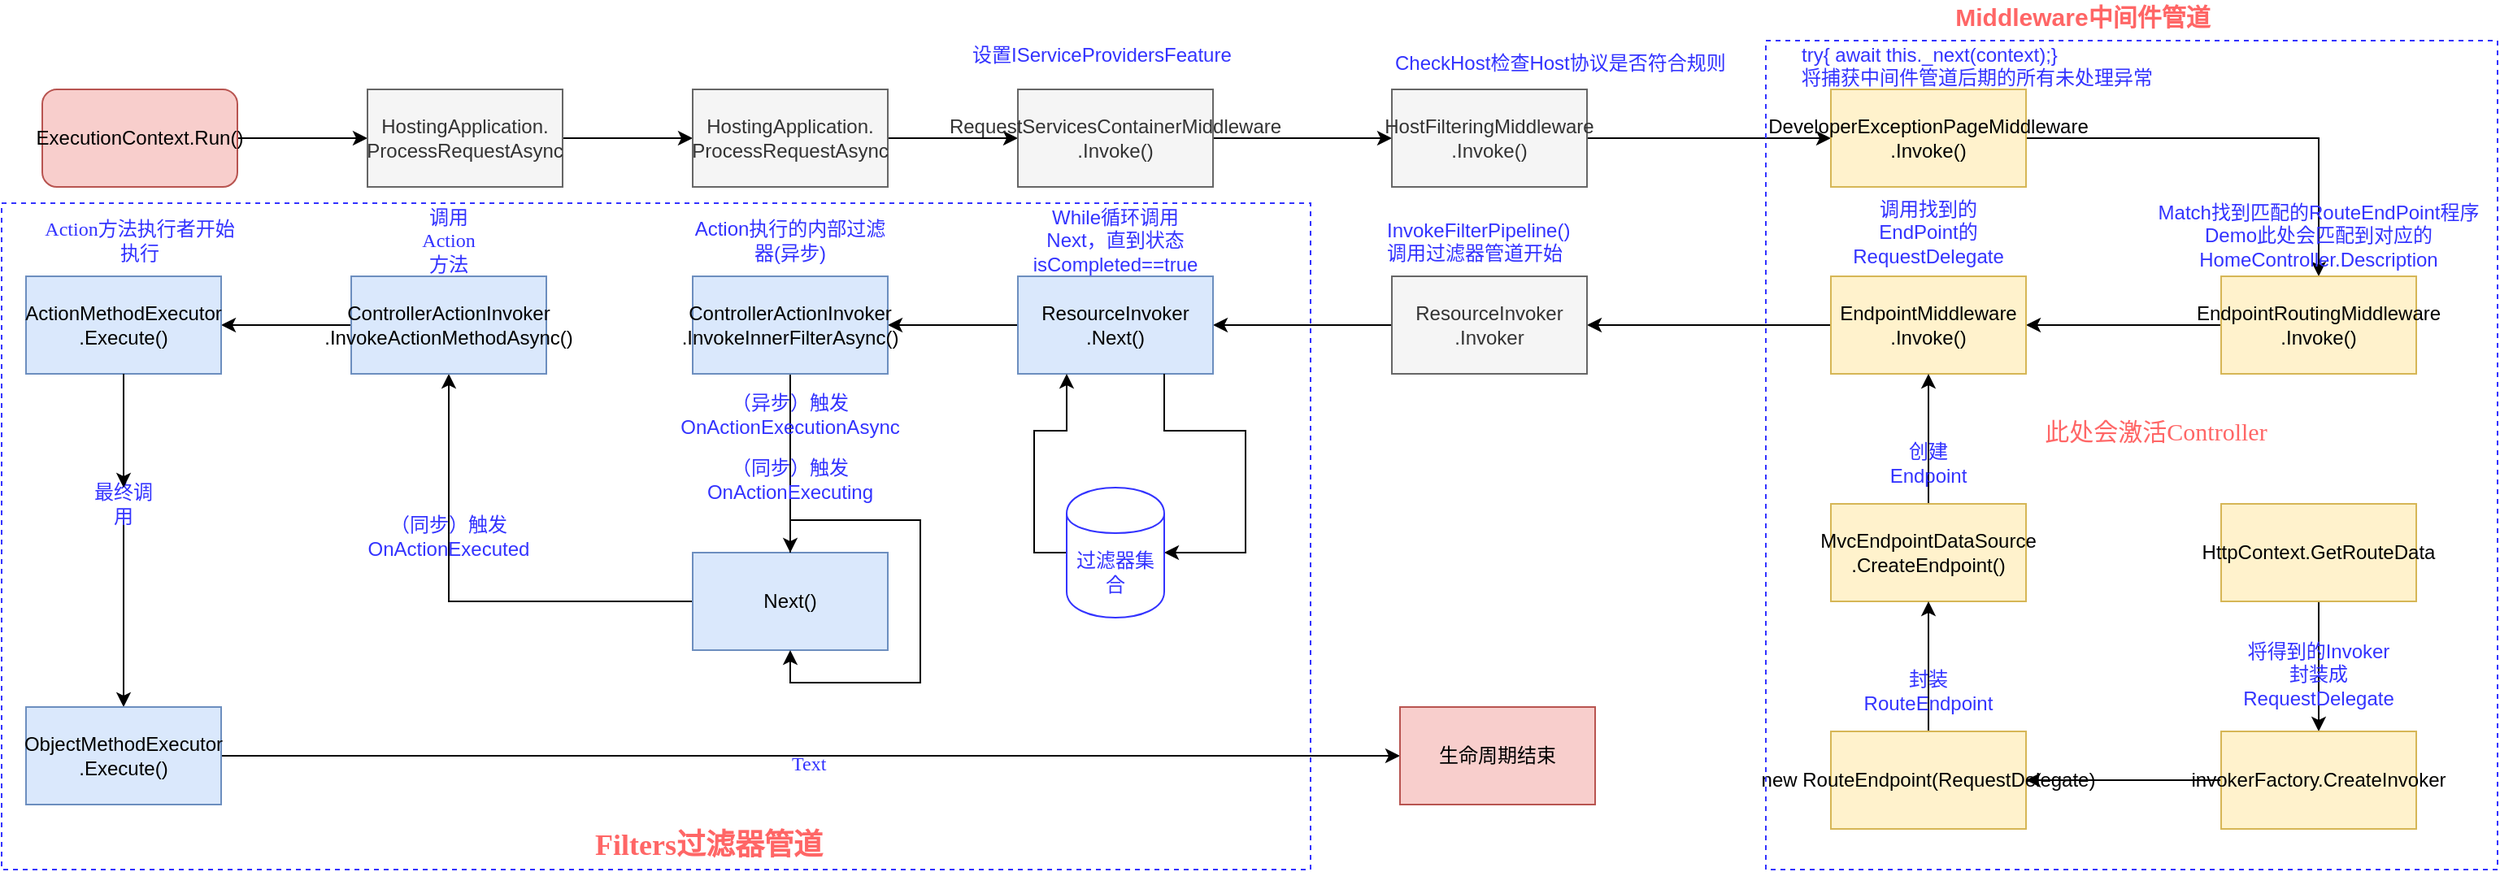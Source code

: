 <mxfile version="12.0.2" type="github" pages="1"><diagram id="sw99vHpRXRMEBAnaXClS" name="Page-1"><mxGraphModel dx="1426" dy="721" grid="1" gridSize="10" guides="1" tooltips="1" connect="1" arrows="1" fold="1" page="1" pageScale="1" pageWidth="1600" pageHeight="900" math="0" shadow="0"><root><mxCell id="0"/><mxCell id="1" parent="0"/><mxCell id="iWQRpnVtUo-I5WmwfRcI-4" value="" style="edgeStyle=orthogonalEdgeStyle;rounded=0;orthogonalLoop=1;jettySize=auto;html=1;" edge="1" parent="1" source="iWQRpnVtUo-I5WmwfRcI-1" target="iWQRpnVtUo-I5WmwfRcI-3"><mxGeometry relative="1" as="geometry"/></mxCell><mxCell id="iWQRpnVtUo-I5WmwfRcI-1" value="ExecutionContext.Run()" style="rounded=1;whiteSpace=wrap;html=1;fillColor=#f8cecc;strokeColor=#b85450;" vertex="1" parent="1"><mxGeometry x="80" y="60" width="120" height="60" as="geometry"/></mxCell><mxCell id="iWQRpnVtUo-I5WmwfRcI-6" value="" style="edgeStyle=orthogonalEdgeStyle;rounded=0;orthogonalLoop=1;jettySize=auto;html=1;" edge="1" parent="1" source="iWQRpnVtUo-I5WmwfRcI-3" target="iWQRpnVtUo-I5WmwfRcI-5"><mxGeometry relative="1" as="geometry"/></mxCell><mxCell id="iWQRpnVtUo-I5WmwfRcI-3" value="HostingApplication.&lt;br&gt;ProcessRequestAsync" style="rounded=0;whiteSpace=wrap;html=1;fillColor=#f5f5f5;strokeColor=#666666;fontColor=#333333;" vertex="1" parent="1"><mxGeometry x="280" y="60" width="120" height="60" as="geometry"/></mxCell><mxCell id="iWQRpnVtUo-I5WmwfRcI-8" value="" style="edgeStyle=orthogonalEdgeStyle;rounded=0;orthogonalLoop=1;jettySize=auto;html=1;" edge="1" parent="1" source="iWQRpnVtUo-I5WmwfRcI-5" target="iWQRpnVtUo-I5WmwfRcI-7"><mxGeometry relative="1" as="geometry"/></mxCell><mxCell id="iWQRpnVtUo-I5WmwfRcI-5" value="HostingApplication.&lt;br&gt;ProcessRequestAsync" style="rounded=0;whiteSpace=wrap;html=1;fillColor=#f5f5f5;strokeColor=#666666;fontColor=#333333;" vertex="1" parent="1"><mxGeometry x="480" y="60" width="120" height="60" as="geometry"/></mxCell><mxCell id="iWQRpnVtUo-I5WmwfRcI-12" value="" style="edgeStyle=orthogonalEdgeStyle;rounded=0;orthogonalLoop=1;jettySize=auto;html=1;fontColor=#3333FF;" edge="1" parent="1" source="iWQRpnVtUo-I5WmwfRcI-7" target="iWQRpnVtUo-I5WmwfRcI-11"><mxGeometry relative="1" as="geometry"/></mxCell><mxCell id="iWQRpnVtUo-I5WmwfRcI-7" value="RequestServicesContainerMiddleware&lt;br&gt;.Invoke()" style="rounded=0;whiteSpace=wrap;html=1;fillColor=#f5f5f5;strokeColor=#666666;fontColor=#333333;" vertex="1" parent="1"><mxGeometry x="680" y="60" width="120" height="60" as="geometry"/></mxCell><mxCell id="iWQRpnVtUo-I5WmwfRcI-17" value="" style="edgeStyle=orthogonalEdgeStyle;rounded=0;orthogonalLoop=1;jettySize=auto;html=1;fontColor=#3333FF;" edge="1" parent="1" source="iWQRpnVtUo-I5WmwfRcI-11" target="iWQRpnVtUo-I5WmwfRcI-16"><mxGeometry relative="1" as="geometry"/></mxCell><mxCell id="iWQRpnVtUo-I5WmwfRcI-11" value="HostFilteringMiddleware&lt;br&gt;.Invoke()" style="rounded=0;whiteSpace=wrap;html=1;fillColor=#f5f5f5;strokeColor=#666666;fontColor=#333333;" vertex="1" parent="1"><mxGeometry x="910" y="60" width="120" height="60" as="geometry"/></mxCell><mxCell id="iWQRpnVtUo-I5WmwfRcI-21" value="" style="edgeStyle=orthogonalEdgeStyle;rounded=0;orthogonalLoop=1;jettySize=auto;html=1;fontColor=#3333FF;" edge="1" parent="1" source="iWQRpnVtUo-I5WmwfRcI-16" target="iWQRpnVtUo-I5WmwfRcI-20"><mxGeometry relative="1" as="geometry"/></mxCell><mxCell id="iWQRpnVtUo-I5WmwfRcI-16" value="DeveloperExceptionPageMiddleware&lt;br&gt;.Invoke()" style="rounded=0;whiteSpace=wrap;html=1;fillColor=#fff2cc;strokeColor=#d6b656;" vertex="1" parent="1"><mxGeometry x="1180" y="60" width="120" height="60" as="geometry"/></mxCell><mxCell id="iWQRpnVtUo-I5WmwfRcI-24" value="" style="edgeStyle=orthogonalEdgeStyle;rounded=0;orthogonalLoop=1;jettySize=auto;html=1;fontColor=#3333FF;" edge="1" parent="1" source="iWQRpnVtUo-I5WmwfRcI-20" target="iWQRpnVtUo-I5WmwfRcI-23"><mxGeometry relative="1" as="geometry"/></mxCell><mxCell id="iWQRpnVtUo-I5WmwfRcI-20" value="EndpointRoutingMiddleware&lt;br&gt;.Invoke()" style="rounded=0;whiteSpace=wrap;html=1;fillColor=#fff2cc;strokeColor=#d6b656;" vertex="1" parent="1"><mxGeometry x="1420" y="175" width="120" height="60" as="geometry"/></mxCell><mxCell id="iWQRpnVtUo-I5WmwfRcI-40" value="" style="edgeStyle=orthogonalEdgeStyle;rounded=0;orthogonalLoop=1;jettySize=auto;html=1;fontColor=#3333FF;" edge="1" parent="1" source="iWQRpnVtUo-I5WmwfRcI-23" target="iWQRpnVtUo-I5WmwfRcI-39"><mxGeometry relative="1" as="geometry"/></mxCell><mxCell id="iWQRpnVtUo-I5WmwfRcI-23" value="EndpointMiddleware&lt;br&gt;.Invoke()" style="rounded=0;whiteSpace=wrap;html=1;fillColor=#fff2cc;strokeColor=#d6b656;" vertex="1" parent="1"><mxGeometry x="1180" y="175" width="120" height="60" as="geometry"/></mxCell><mxCell id="iWQRpnVtUo-I5WmwfRcI-45" value="" style="edgeStyle=orthogonalEdgeStyle;rounded=0;orthogonalLoop=1;jettySize=auto;html=1;fontColor=#FF6666;" edge="1" parent="1" source="iWQRpnVtUo-I5WmwfRcI-39" target="iWQRpnVtUo-I5WmwfRcI-44"><mxGeometry relative="1" as="geometry"/></mxCell><mxCell id="iWQRpnVtUo-I5WmwfRcI-39" value="ResourceInvoker&lt;br&gt;.Invoker" style="rounded=0;whiteSpace=wrap;html=1;fillColor=#f5f5f5;strokeColor=#666666;fontColor=#333333;" vertex="1" parent="1"><mxGeometry x="910" y="175" width="120" height="60" as="geometry"/></mxCell><mxCell id="iWQRpnVtUo-I5WmwfRcI-51" value="" style="edgeStyle=orthogonalEdgeStyle;rounded=0;orthogonalLoop=1;jettySize=auto;html=1;fontColor=#3333FF;" edge="1" parent="1" source="iWQRpnVtUo-I5WmwfRcI-44" target="iWQRpnVtUo-I5WmwfRcI-50"><mxGeometry relative="1" as="geometry"/></mxCell><mxCell id="iWQRpnVtUo-I5WmwfRcI-44" value="ResourceInvoker&lt;br&gt;.Next()" style="rounded=0;whiteSpace=wrap;html=1;fillColor=#dae8fc;strokeColor=#6c8ebf;" vertex="1" parent="1"><mxGeometry x="680" y="175" width="120" height="60" as="geometry"/></mxCell><mxCell id="iWQRpnVtUo-I5WmwfRcI-54" value="" style="edgeStyle=orthogonalEdgeStyle;rounded=0;orthogonalLoop=1;jettySize=auto;html=1;fontColor=#3333FF;" edge="1" parent="1" source="iWQRpnVtUo-I5WmwfRcI-50" target="iWQRpnVtUo-I5WmwfRcI-53"><mxGeometry relative="1" as="geometry"/></mxCell><mxCell id="iWQRpnVtUo-I5WmwfRcI-50" value="ControllerActionInvoker&lt;br&gt;.InvokeInnerFilterAsync()" style="rounded=0;whiteSpace=wrap;html=1;fillColor=#dae8fc;strokeColor=#6c8ebf;" vertex="1" parent="1"><mxGeometry x="480" y="175" width="120" height="60" as="geometry"/></mxCell><mxCell id="iWQRpnVtUo-I5WmwfRcI-61" value="" style="edgeStyle=orthogonalEdgeStyle;rounded=0;orthogonalLoop=1;jettySize=auto;html=1;fontColor=#3333FF;" edge="1" parent="1" source="iWQRpnVtUo-I5WmwfRcI-53" target="iWQRpnVtUo-I5WmwfRcI-60"><mxGeometry relative="1" as="geometry"/></mxCell><mxCell id="iWQRpnVtUo-I5WmwfRcI-53" value="Next()" style="rounded=0;whiteSpace=wrap;html=1;fillColor=#dae8fc;strokeColor=#6c8ebf;" vertex="1" parent="1"><mxGeometry x="480" y="345" width="120" height="60" as="geometry"/></mxCell><mxCell id="iWQRpnVtUo-I5WmwfRcI-67" value="" style="edgeStyle=orthogonalEdgeStyle;rounded=0;orthogonalLoop=1;jettySize=auto;html=1;fontFamily=Verdana;fontColor=#3333FF;" edge="1" parent="1" source="iWQRpnVtUo-I5WmwfRcI-60" target="iWQRpnVtUo-I5WmwfRcI-66"><mxGeometry relative="1" as="geometry"/></mxCell><mxCell id="iWQRpnVtUo-I5WmwfRcI-60" value="ControllerActionInvoker&lt;br&gt;.InvokeActionMethodAsync()" style="rounded=0;whiteSpace=wrap;html=1;fillColor=#dae8fc;strokeColor=#6c8ebf;" vertex="1" parent="1"><mxGeometry x="270" y="175" width="120" height="60" as="geometry"/></mxCell><mxCell id="iWQRpnVtUo-I5WmwfRcI-70" value="" style="edgeStyle=orthogonalEdgeStyle;rounded=0;orthogonalLoop=1;jettySize=auto;html=1;fontFamily=Verdana;fontColor=#3333FF;" edge="1" parent="1" source="iWQRpnVtUo-I5WmwfRcI-71" target="iWQRpnVtUo-I5WmwfRcI-69"><mxGeometry relative="1" as="geometry"/></mxCell><mxCell id="iWQRpnVtUo-I5WmwfRcI-66" value="ActionMethodExecutor&lt;br&gt;.Execute()" style="rounded=0;whiteSpace=wrap;html=1;fillColor=#dae8fc;strokeColor=#6c8ebf;" vertex="1" parent="1"><mxGeometry x="70" y="175" width="120" height="60" as="geometry"/></mxCell><mxCell id="iWQRpnVtUo-I5WmwfRcI-74" value="" style="edgeStyle=orthogonalEdgeStyle;rounded=0;orthogonalLoop=1;jettySize=auto;html=1;fontFamily=Verdana;fontColor=#3333FF;" edge="1" parent="1" source="iWQRpnVtUo-I5WmwfRcI-69" target="iWQRpnVtUo-I5WmwfRcI-73"><mxGeometry relative="1" as="geometry"/></mxCell><mxCell id="iWQRpnVtUo-I5WmwfRcI-69" value="ObjectMethodExecutor&lt;br&gt;.Execute()" style="rounded=0;whiteSpace=wrap;html=1;fillColor=#dae8fc;strokeColor=#6c8ebf;" vertex="1" parent="1"><mxGeometry x="70" y="440" width="120" height="60" as="geometry"/></mxCell><mxCell id="iWQRpnVtUo-I5WmwfRcI-73" value="生命周期结束" style="rounded=0;whiteSpace=wrap;html=1;fillColor=#f8cecc;strokeColor=#b85450;" vertex="1" parent="1"><mxGeometry x="915" y="440" width="120" height="60" as="geometry"/></mxCell><mxCell id="iWQRpnVtUo-I5WmwfRcI-29" value="" style="edgeStyle=orthogonalEdgeStyle;rounded=0;orthogonalLoop=1;jettySize=auto;html=1;fontColor=#3333FF;" edge="1" parent="1" source="iWQRpnVtUo-I5WmwfRcI-27" target="iWQRpnVtUo-I5WmwfRcI-23"><mxGeometry relative="1" as="geometry"/></mxCell><mxCell id="iWQRpnVtUo-I5WmwfRcI-27" value="MvcEndpointDataSource&lt;br&gt;.CreateEndpoint()" style="rounded=0;whiteSpace=wrap;html=1;fillColor=#fff2cc;strokeColor=#d6b656;" vertex="1" parent="1"><mxGeometry x="1180" y="315" width="120" height="60" as="geometry"/></mxCell><mxCell id="iWQRpnVtUo-I5WmwfRcI-10" value="设置IServiceProvidersFeature" style="text;html=1;fontColor=#3333FF;" vertex="1" parent="1"><mxGeometry x="650" y="25" width="180" height="30" as="geometry"/></mxCell><mxCell id="iWQRpnVtUo-I5WmwfRcI-13" value="CheckHost检查Host协议是否符合规则&lt;br&gt;" style="text;html=1;fontColor=#3333FF;" vertex="1" parent="1"><mxGeometry x="910" y="30" width="80" height="30" as="geometry"/></mxCell><mxCell id="iWQRpnVtUo-I5WmwfRcI-19" value="try{  await this._next(context);}&lt;br&gt;将捕获中间件管道后期的所有未处理异常" style="text;html=1;fontColor=#3333FF;" vertex="1" parent="1"><mxGeometry x="1160" y="25" width="180" height="30" as="geometry"/></mxCell><mxCell id="iWQRpnVtUo-I5WmwfRcI-22" value="Match找到匹配的RouteEndPoint程序&lt;br&gt;Demo此处会匹配到对应的HomeController.Description" style="text;html=1;strokeColor=none;fillColor=none;align=center;verticalAlign=middle;whiteSpace=wrap;rounded=0;fontColor=#3333FF;" vertex="1" parent="1"><mxGeometry x="1370" y="140" width="220" height="20" as="geometry"/></mxCell><mxCell id="iWQRpnVtUo-I5WmwfRcI-25" value="调用找到的EndPoint的RequestDelegate" style="text;html=1;strokeColor=none;fillColor=none;align=center;verticalAlign=middle;whiteSpace=wrap;rounded=0;fontColor=#3333FF;" vertex="1" parent="1"><mxGeometry x="1220" y="137.5" width="40" height="20" as="geometry"/></mxCell><mxCell id="iWQRpnVtUo-I5WmwfRcI-30" value="创建Endpoint" style="text;html=1;strokeColor=none;fillColor=none;align=center;verticalAlign=middle;whiteSpace=wrap;rounded=0;fontColor=#3333FF;" vertex="1" parent="1"><mxGeometry x="1220" y="280" width="40" height="20" as="geometry"/></mxCell><mxCell id="iWQRpnVtUo-I5WmwfRcI-33" value="" style="edgeStyle=orthogonalEdgeStyle;rounded=0;orthogonalLoop=1;jettySize=auto;html=1;fontColor=#3333FF;" edge="1" parent="1" source="iWQRpnVtUo-I5WmwfRcI-31" target="iWQRpnVtUo-I5WmwfRcI-32"><mxGeometry relative="1" as="geometry"/></mxCell><mxCell id="iWQRpnVtUo-I5WmwfRcI-31" value="HttpContext.GetRouteData&lt;br&gt;" style="rounded=0;whiteSpace=wrap;html=1;fillColor=#fff2cc;strokeColor=#d6b656;" vertex="1" parent="1"><mxGeometry x="1420" y="315" width="120" height="60" as="geometry"/></mxCell><mxCell id="iWQRpnVtUo-I5WmwfRcI-36" value="" style="edgeStyle=orthogonalEdgeStyle;rounded=0;orthogonalLoop=1;jettySize=auto;html=1;fontColor=#3333FF;" edge="1" parent="1" source="iWQRpnVtUo-I5WmwfRcI-32" target="iWQRpnVtUo-I5WmwfRcI-35"><mxGeometry relative="1" as="geometry"/></mxCell><mxCell id="iWQRpnVtUo-I5WmwfRcI-32" value="invokerFactory.CreateInvoker" style="rounded=0;whiteSpace=wrap;html=1;fillColor=#fff2cc;strokeColor=#d6b656;" vertex="1" parent="1"><mxGeometry x="1420" y="455" width="120" height="60" as="geometry"/></mxCell><mxCell id="iWQRpnVtUo-I5WmwfRcI-38" value="" style="edgeStyle=orthogonalEdgeStyle;rounded=0;orthogonalLoop=1;jettySize=auto;html=1;fontColor=#3333FF;" edge="1" parent="1" source="iWQRpnVtUo-I5WmwfRcI-35" target="iWQRpnVtUo-I5WmwfRcI-27"><mxGeometry relative="1" as="geometry"/></mxCell><mxCell id="iWQRpnVtUo-I5WmwfRcI-35" value="new&amp;nbsp;RouteEndpoint(RequestDelegate)" style="rounded=0;whiteSpace=wrap;html=1;fillColor=#fff2cc;strokeColor=#d6b656;" vertex="1" parent="1"><mxGeometry x="1180" y="455" width="120" height="60" as="geometry"/></mxCell><mxCell id="iWQRpnVtUo-I5WmwfRcI-34" value="将得到的Invoker封装成RequestDelegate" style="text;html=1;strokeColor=none;fillColor=none;align=center;verticalAlign=middle;whiteSpace=wrap;rounded=0;fontColor=#3333FF;" vertex="1" parent="1"><mxGeometry x="1460" y="410" width="40" height="20" as="geometry"/></mxCell><mxCell id="iWQRpnVtUo-I5WmwfRcI-37" value="封装RouteEndpoint" style="text;html=1;strokeColor=none;fillColor=none;align=center;verticalAlign=middle;whiteSpace=wrap;rounded=0;fontColor=#3333FF;" vertex="1" parent="1"><mxGeometry x="1220" y="420" width="40" height="20" as="geometry"/></mxCell><mxCell id="iWQRpnVtUo-I5WmwfRcI-41" value="InvokeFilterPipeline()&lt;br&gt;调用过滤器管道开始" style="text;html=1;fontColor=#3333FF;" vertex="1" parent="1"><mxGeometry x="905" y="132.5" width="130" height="30" as="geometry"/></mxCell><mxCell id="iWQRpnVtUo-I5WmwfRcI-42" value="" style="rounded=0;whiteSpace=wrap;html=1;fontColor=#3333FF;dashed=1;strokeColor=#3333FF;fillColor=none;" vertex="1" parent="1"><mxGeometry x="1140" y="30" width="450" height="510" as="geometry"/></mxCell><mxCell id="iWQRpnVtUo-I5WmwfRcI-43" value="Middleware中间件管道" style="text;html=1;strokeColor=none;fillColor=none;align=center;verticalAlign=middle;whiteSpace=wrap;rounded=0;fontColor=#FF6666;fontSize=15;fontStyle=1" vertex="1" parent="1"><mxGeometry x="1250" y="5" width="170" height="20" as="geometry"/></mxCell><mxCell id="iWQRpnVtUo-I5WmwfRcI-46" value="While循环调用Next，直到状态isCompleted==true" style="text;html=1;strokeColor=none;fillColor=none;align=center;verticalAlign=middle;whiteSpace=wrap;rounded=0;fontColor=#3333FF;" vertex="1" parent="1"><mxGeometry x="720" y="142.5" width="40" height="20" as="geometry"/></mxCell><mxCell id="iWQRpnVtUo-I5WmwfRcI-48" style="edgeStyle=orthogonalEdgeStyle;rounded=0;orthogonalLoop=1;jettySize=auto;html=1;exitX=0.75;exitY=1;exitDx=0;exitDy=0;entryX=1;entryY=0.5;entryDx=0;entryDy=0;fontColor=#3333FF;" edge="1" parent="1" source="iWQRpnVtUo-I5WmwfRcI-44" target="iWQRpnVtUo-I5WmwfRcI-62"><mxGeometry relative="1" as="geometry"/></mxCell><mxCell id="iWQRpnVtUo-I5WmwfRcI-52" value="Action执行的内部过滤器(异步)" style="text;html=1;strokeColor=none;fillColor=none;align=center;verticalAlign=middle;whiteSpace=wrap;rounded=0;fontColor=#3333FF;" vertex="1" parent="1"><mxGeometry x="480" y="143" width="120" height="20" as="geometry"/></mxCell><mxCell id="iWQRpnVtUo-I5WmwfRcI-55" style="edgeStyle=orthogonalEdgeStyle;rounded=0;orthogonalLoop=1;jettySize=auto;html=1;entryX=0.5;entryY=1;entryDx=0;entryDy=0;fontColor=#3333FF;" edge="1" parent="1" source="iWQRpnVtUo-I5WmwfRcI-53" target="iWQRpnVtUo-I5WmwfRcI-53"><mxGeometry relative="1" as="geometry"/></mxCell><mxCell id="iWQRpnVtUo-I5WmwfRcI-56" value="（异步）触发 OnActionExecutionAsync" style="text;html=1;strokeColor=none;fillColor=none;align=center;verticalAlign=middle;whiteSpace=wrap;rounded=0;fontColor=#3333FF;" vertex="1" parent="1"><mxGeometry x="520" y="250" width="40" height="20" as="geometry"/></mxCell><mxCell id="iWQRpnVtUo-I5WmwfRcI-58" value="（同步）触发 OnActionExecuting" style="text;html=1;strokeColor=none;fillColor=none;align=center;verticalAlign=middle;whiteSpace=wrap;rounded=0;fontColor=#3333FF;" vertex="1" parent="1"><mxGeometry x="520" y="290" width="40" height="20" as="geometry"/></mxCell><mxCell id="iWQRpnVtUo-I5WmwfRcI-63" style="edgeStyle=orthogonalEdgeStyle;rounded=0;orthogonalLoop=1;jettySize=auto;html=1;entryX=0.25;entryY=1;entryDx=0;entryDy=0;fontColor=#3333FF;exitX=0;exitY=0.5;exitDx=0;exitDy=0;" edge="1" parent="1" source="iWQRpnVtUo-I5WmwfRcI-62" target="iWQRpnVtUo-I5WmwfRcI-44"><mxGeometry relative="1" as="geometry"/></mxCell><mxCell id="iWQRpnVtUo-I5WmwfRcI-62" value="过滤器集合" style="shape=cylinder;whiteSpace=wrap;html=1;boundedLbl=1;backgroundOutline=1;rounded=0;strokeColor=#3333FF;fillColor=none;fontColor=#3333FF;" vertex="1" parent="1"><mxGeometry x="710" y="305" width="60" height="80" as="geometry"/></mxCell><mxCell id="iWQRpnVtUo-I5WmwfRcI-64" value="（同步）触发 OnActionExecuted" style="text;html=1;strokeColor=none;fillColor=none;align=center;verticalAlign=middle;whiteSpace=wrap;rounded=0;fontColor=#3333FF;" vertex="1" parent="1"><mxGeometry x="310" y="325" width="40" height="20" as="geometry"/></mxCell><mxCell id="iWQRpnVtUo-I5WmwfRcI-65" value="调用Action方法" style="text;html=1;strokeColor=none;fillColor=none;align=center;verticalAlign=middle;whiteSpace=wrap;rounded=0;fontFamily=Verdana;fontColor=#3333FF;" vertex="1" parent="1"><mxGeometry x="310" y="143" width="40" height="20" as="geometry"/></mxCell><mxCell id="iWQRpnVtUo-I5WmwfRcI-68" value="Action方法执行者开始执行" style="text;html=1;strokeColor=none;fillColor=none;align=center;verticalAlign=middle;whiteSpace=wrap;rounded=0;fontFamily=Verdana;fontColor=#3333FF;" vertex="1" parent="1"><mxGeometry x="80" y="143" width="120" height="20" as="geometry"/></mxCell><mxCell id="iWQRpnVtUo-I5WmwfRcI-71" value="最终调用" style="text;html=1;strokeColor=none;fillColor=none;align=center;verticalAlign=middle;whiteSpace=wrap;rounded=0;fontFamily=Verdana;fontColor=#3333FF;" vertex="1" parent="1"><mxGeometry x="110" y="305" width="40" height="20" as="geometry"/></mxCell><mxCell id="iWQRpnVtUo-I5WmwfRcI-72" value="" style="edgeStyle=orthogonalEdgeStyle;rounded=0;orthogonalLoop=1;jettySize=auto;html=1;fontFamily=Verdana;fontColor=#3333FF;" edge="1" parent="1" source="iWQRpnVtUo-I5WmwfRcI-66" target="iWQRpnVtUo-I5WmwfRcI-71"><mxGeometry relative="1" as="geometry"><mxPoint x="130" y="235" as="sourcePoint"/><mxPoint x="130" y="440" as="targetPoint"/></mxGeometry></mxCell><mxCell id="iWQRpnVtUo-I5WmwfRcI-76" value="Text" style="text;html=1;resizable=0;points=[];autosize=1;align=left;verticalAlign=top;spacingTop=-4;fontFamily=Verdana;fontColor=#3333FF;" vertex="1" parent="1"><mxGeometry x="539" y="465" width="40" height="20" as="geometry"/></mxCell><mxCell id="iWQRpnVtUo-I5WmwfRcI-77" value="" style="rounded=0;whiteSpace=wrap;html=1;fontColor=#3333FF;dashed=1;strokeColor=#3333FF;fillColor=none;" vertex="1" parent="1"><mxGeometry x="55" y="130" width="805" height="410" as="geometry"/></mxCell><mxCell id="iWQRpnVtUo-I5WmwfRcI-78" value="Filters过滤器管道" style="text;html=1;strokeColor=none;fillColor=none;align=center;verticalAlign=middle;whiteSpace=wrap;rounded=0;fontFamily=Verdana;fontColor=#FF6666;fontStyle=1;fontSize=18;" vertex="1" parent="1"><mxGeometry x="390" y="515" width="200" height="20" as="geometry"/></mxCell><mxCell id="iWQRpnVtUo-I5WmwfRcI-79" value="此处会激活Controller" style="text;html=1;strokeColor=none;fillColor=none;align=center;verticalAlign=middle;whiteSpace=wrap;rounded=0;fontFamily=Verdana;fontSize=15;fontColor=#FF6666;" vertex="1" parent="1"><mxGeometry x="1290" y="260" width="180" height="20" as="geometry"/></mxCell></root></mxGraphModel></diagram></mxfile>